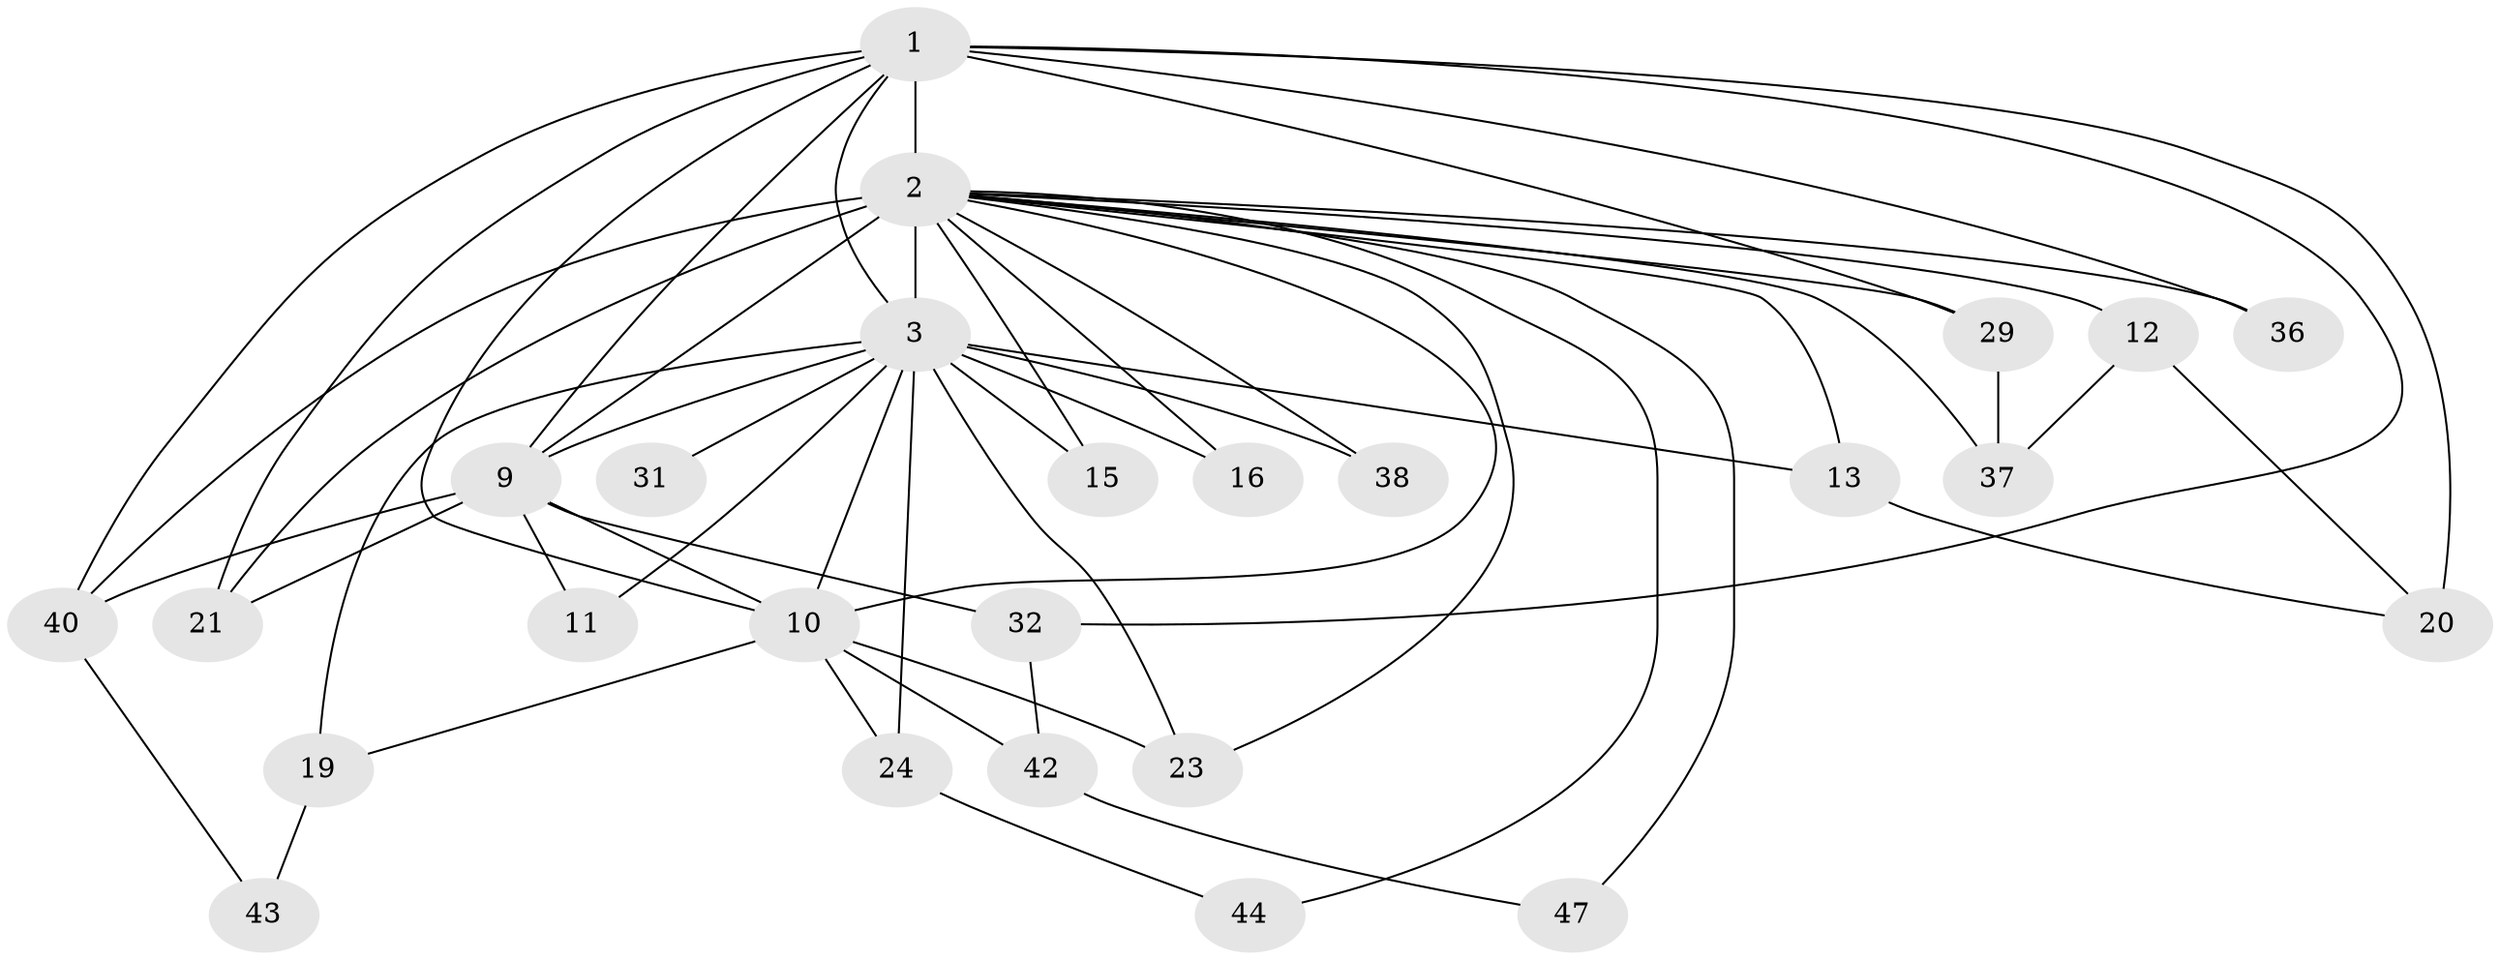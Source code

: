 // original degree distribution, {13: 0.03773584905660377, 14: 0.07547169811320754, 20: 0.018867924528301886, 16: 0.018867924528301886, 15: 0.03773584905660377, 2: 0.4339622641509434, 4: 0.07547169811320754, 3: 0.2641509433962264, 5: 0.03773584905660377}
// Generated by graph-tools (version 1.1) at 2025/13/03/09/25 04:13:46]
// undirected, 26 vertices, 55 edges
graph export_dot {
graph [start="1"]
  node [color=gray90,style=filled];
  1 [super="+6"];
  2 [super="+8+18+5"];
  3 [super="+49+50+26+4"];
  9 [super="+45"];
  10 [super="+27"];
  11;
  12 [super="+48"];
  13;
  15;
  16;
  19;
  20;
  21;
  23;
  24;
  29;
  31;
  32;
  36;
  37 [super="+46"];
  38;
  40 [super="+41"];
  42;
  43;
  44;
  47;
  1 -- 2 [weight=9];
  1 -- 3 [weight=5];
  1 -- 9 [weight=2];
  1 -- 10 [weight=2];
  1 -- 29;
  1 -- 32;
  1 -- 36;
  1 -- 40 [weight=2];
  1 -- 20;
  1 -- 21;
  2 -- 3 [weight=12];
  2 -- 9 [weight=6];
  2 -- 10 [weight=4];
  2 -- 36;
  2 -- 38;
  2 -- 16;
  2 -- 29;
  2 -- 37;
  2 -- 40;
  2 -- 12 [weight=2];
  2 -- 13;
  2 -- 44;
  2 -- 15;
  2 -- 47;
  2 -- 21;
  2 -- 23;
  3 -- 9 [weight=3];
  3 -- 10 [weight=3];
  3 -- 13;
  3 -- 15;
  3 -- 19;
  3 -- 24 [weight=2];
  3 -- 31 [weight=2];
  3 -- 38;
  3 -- 11;
  3 -- 16 [weight=2];
  3 -- 23;
  9 -- 10;
  9 -- 11;
  9 -- 21;
  9 -- 32;
  9 -- 40;
  10 -- 19;
  10 -- 24;
  10 -- 42;
  10 -- 23;
  12 -- 37;
  12 -- 20;
  13 -- 20;
  19 -- 43;
  24 -- 44;
  29 -- 37;
  32 -- 42;
  40 -- 43;
  42 -- 47;
}
